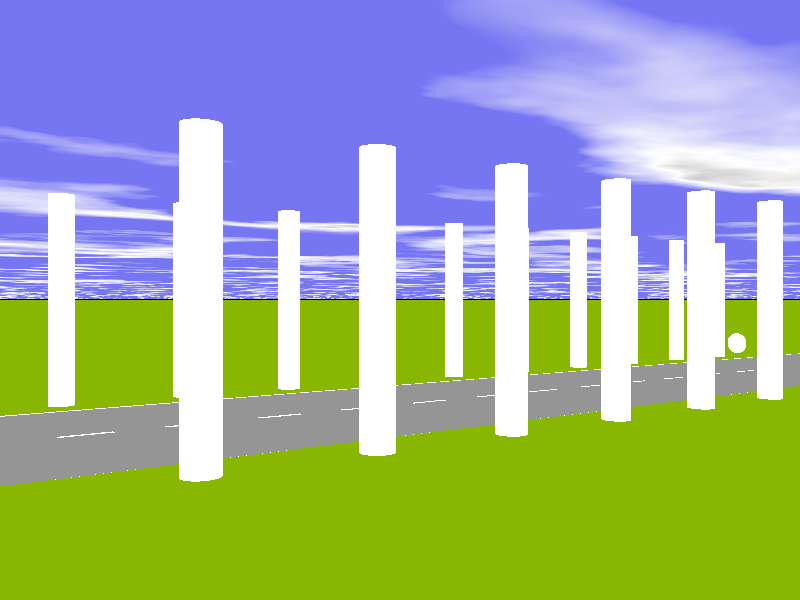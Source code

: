 // POV-Ray 3.7 Scene File "atmospheric_media_t3.pov"
// author: Friedrich A. Lohmueller, Oct. 2008/Aug-2009 / Jan-2011
// email: Friedrich.Lohmueller_at_t-online.de
// homepage: http://www.f-lohmueller.de
//--------------------------------------------------------------------------
#version 3.7;
global_settings{assumed_gamma 1.0}
#default{ finish{ ambient 0.1 diffuse 0.9 }}
//--------------------------------------------------------------------------
#include "colors.inc"
#include "textures.inc"
#include "glass.inc"
#include "metals.inc"
#include "golds.inc"
#include "stones.inc"
#include "woods.inc"
#include "shapes.inc"
#include "shapes2.inc"
#include "functions.inc"
#include "math.inc"
#include "transforms.inc"
//--------------------------------------------------------------------------
// camera ------------------------------------------------------------------
#declare Camera_1 = camera {/*ultra_wide_angle*/ angle 55 //  --------------
                            location  < 15.00,  2.50, -7.00>
                            right     x*image_width/image_height
                            look_at   <-0.50, 2.50, 4.00>}
camera{Camera_1}
// sun ---------------------------------------------------------------------
// light_source{<1500,2500,-2500> color White}

// sky --------------------------------------------------------------
plane{<0,1,0>,1 hollow
       texture{ pigment{ bozo turbulence 0.92
                         color_map { [0.00 rgb <0.20, 0.20, 1.0>*0.9]
                                     [0.50 rgb <0.20, 0.20, 1.0>*0.9]
                                     [0.70 rgb <1,1,1>]
                                     [0.85 rgb <0.25,0.25,0.25>]
                                     [1.0 rgb <0.5,0.5,0.5>]}
                        scale<1,1,1.5>*2.5  translate< 0,0,0>
                       }
                finish {ambient 1 diffuse 0} }
       scale 10000}

// ground ------------------------------------------------------------
plane { <0,1,0>, 0
        texture{ pigment{ color rgb<0.35,0.65,0.0>*0.72 }
	         normal { bumps 0.75 scale 0.015 }
                 finish { phong 0.1 }
               } // end of texture
      } // end of plane
//--------------------------------------------------------------------------
//---------------------------- objects in scene ----------------------------
//--------------------------------------------------------------------------




//-----------------------------------------------------------------------------------------
media{
  scattering { 1,  // scattering media type 1,2,3
               0.3 // color of the media (no comma!)
               extinction 0.25 //optional 0~1 = how fast the scattering media absorbs light
             }
  intervals 20 // default 10 // how many samples
                             // the intervals span the entire length of the ray
                             // from camera to where it hits an object
  density{ granite scale 10
    color_map{
               [0.0 rgb <1,1,1>*0.1]
               [0.5 rgb <1,1,1>*0.3]
               [1.0 rgb <1,1,1>*1  ]
             } // end of color_map
         } // end of density
} // end of media

//---------------------------------------------------------------------------------------
// spotlight
light_source { < 0, 1, 18.0>        // position of the light
               color rgb<1,1,1>*1   // color of the light
               spotlight            // kind of light source
               point_at <1, 0.5, 0> // direction of spotlight
               radius  10           // hotspot (inner, in degrees)
               tightness 15         // tightness of falloff (1...100)
                                    // lower is softer, higher is tighter
               falloff 35           // intensity falloff radius (outer, in degrees)
   looks_like{ sphere { <0,0,0>, 0.35  scale<1,1,0.1>
                        texture{ pigment{ color rgb<1,1,1>}
                                 finish { ambient 1 } // no shadow on the light!
                               } // end of texture
                      } // end of sphere -----------------------------------
             } // end of looks_like
    } //-------------- end of light_source "spotlight" ----------------------------------
//---------------------------------------------------------------------------------------


//----------------------------------------------- objects:
union{ // street
box { <-3.50, 0.00, -1000>,< 3.50, 0.001, 1000>
      texture{ pigment{ color rgb<1,1,1>*0.3}
               normal { bumps 0.5 scale 0.005}
               finish { diffuse 0.9 phong 0.1}
             } // end of texture

      scale <1,1,1> rotate<0,0,0> translate<0,0,0>
    } // end of box --------------------------------------
// left stripe
box { <-3.50, 0.00, -1000>,<-3.35, 0.001, 1000>
      texture{ pigment{ color rgb<1,1,1>*1.1}
               finish { diffuse 0.9 phong 0.1}
             } // end of texture
    } // end of box --------------------------------------
// right stripe
box { < 3.35, 0.00, -1000>,< 3.50, 0.001, 1000>
      texture{ pigment{ color rgb<1,1,1>*1.1}
               finish { diffuse 0.9 phong 0.1}
             } // end of texture

    } // end of box --------------------------------------
union{ //  inner union --- center stripes
 #declare Nr = -500;   // start
 #declare EndNr = 500; // end
 #while (Nr< EndNr)

   box { <-0.075, 0.00, 0>,< 0.075, 0.0015, 1.00>
      texture{ pigment{ color rgb<1,1,1>*1.1}
               finish { diffuse 0.9 phong 0.5}
             } // end of texture
        translate<0,0,Nr*2.00>}

 #declare Nr = Nr + 1;  // next Nr
 #end // --------------- end of loop
} // end of inner union
rotate<0,0,0>
translate<0,0,-100>
} // end of union --------------------------end of street


//----------------------------- columns
union{
cylinder { <0,0,0>,<0,5,0>,0.3 }
cylinder { <0,0,0>,<0,5,0>,0.3  translate<0,0,3>}
cylinder { <0,0,0>,<0,5,0>,0.3  translate<0,0,6>}
cylinder { <0,0,0>,<0,5,0>,0.3  translate<0,0,9>}
cylinder { <0,0,0>,<0,5,0>,0.3  translate<0,0,12>}
cylinder { <0,0,0>,<0,5,0>,0.3  translate<0,0,15>}
cylinder { <0,0,0>,<0,5,0>,0.3  translate<0,0,18>}
cylinder { <0,0,0>,<0,5,0>,0.3  translate<0,0,21>}
cylinder { <0,0,0>,<0,5,0>,0.3  translate<0,0,24>}
cylinder { <0,0,0>,<0,5,0>,0.3  translate<0,0,27>}

           texture { pigment { color rgb<1,1,1> }
                     finish  { diffuse 0.9 phong 0.5}
                   } // end of texture

           translate<-4.5,0,-3>
} // end of union

union{
cylinder { <0,0,0>,<0,5,0>,0.3 }
cylinder { <0,0,0>,<0,5,0>,0.3  translate<0,0,3>}
cylinder { <0,0,0>,<0,5,0>,0.3  translate<0,0,6>}
cylinder { <0,0,0>,<0,5,0>,0.3  translate<0,0,9>}
cylinder { <0,0,0>,<0,5,0>,0.3  translate<0,0,12>}
cylinder { <0,0,0>,<0,5,0>,0.3  translate<0,0,15>}
cylinder { <0,0,0>,<0,5,0>,0.3  translate<0,0,18>}
cylinder { <0,0,0>,<0,5,0>,0.3  translate<0,0,21>}
cylinder { <0,0,0>,<0,5,0>,0.3  translate<0,0,24>}
cylinder { <0,0,0>,<0,5,0>,0.3  translate<0,0,27>}

           texture { pigment { color rgb<1,1,1> }
                     finish  { diffuse 0.9 phong 0.5}
                   } // end of texture

           translate<-4.5,0,-3>  scale <-1,1,1>
} // end of union
// ---------------------------------------------------------------------------- end
